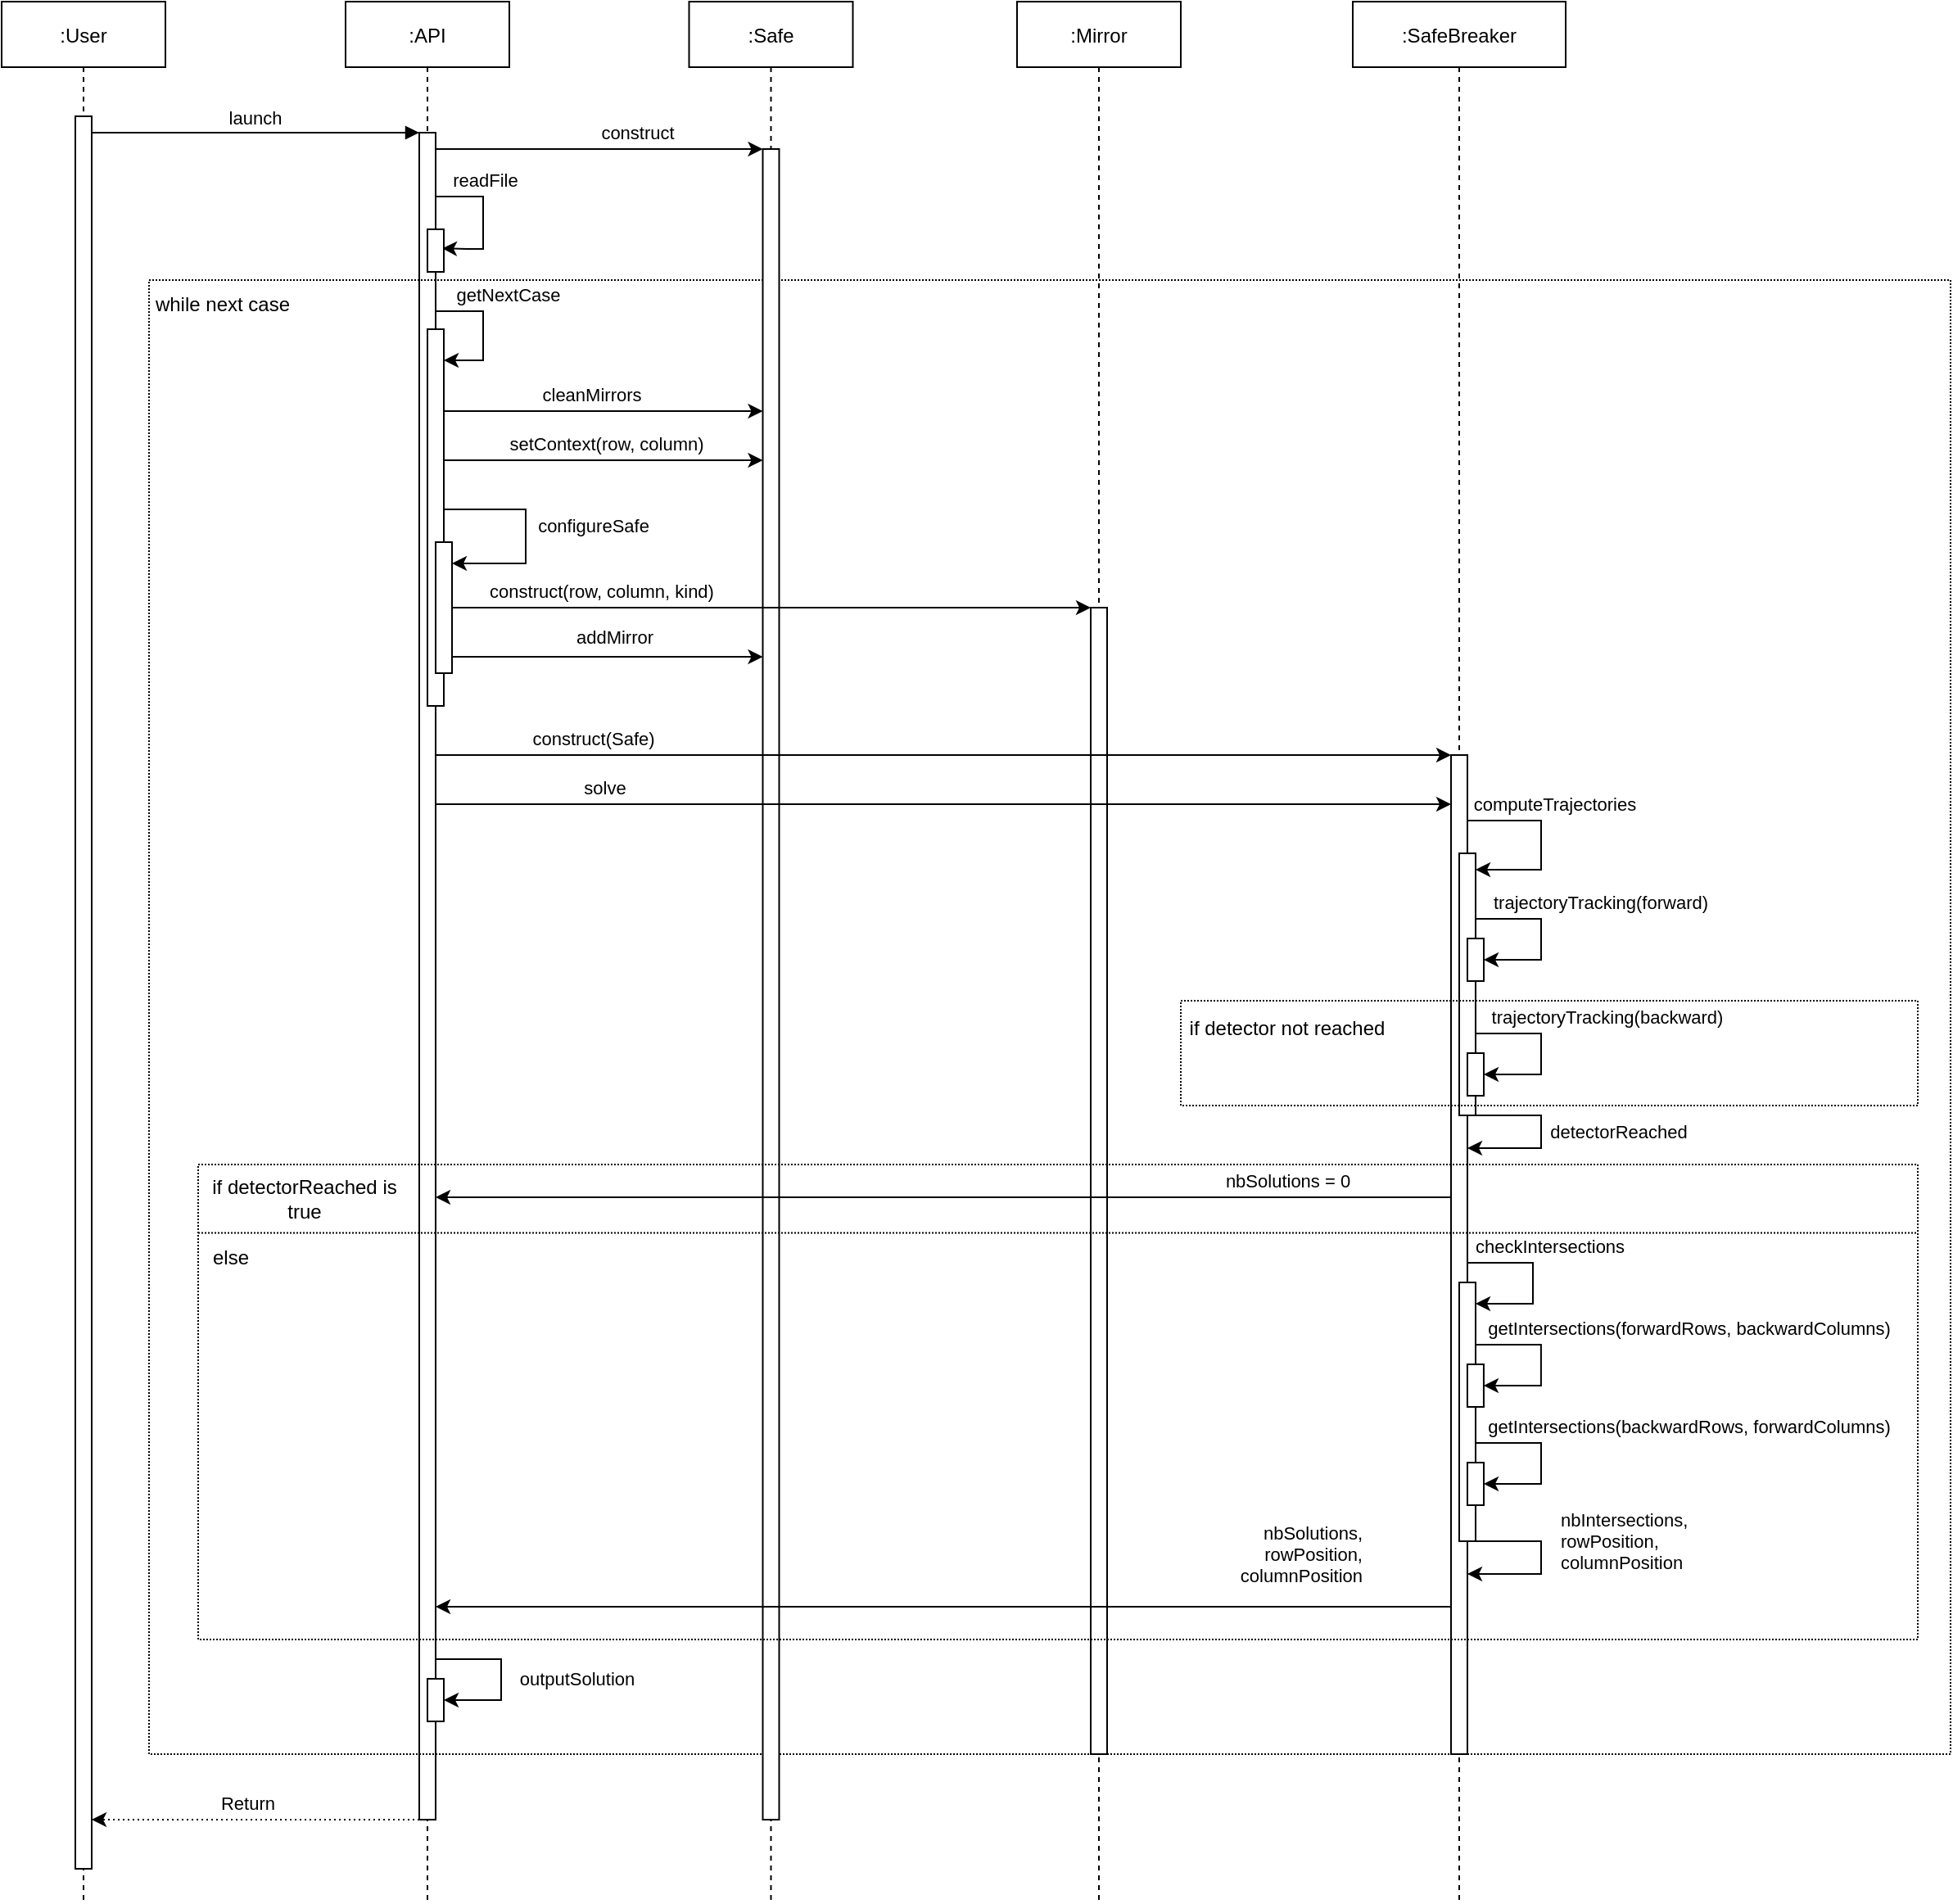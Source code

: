 <mxfile version="16.1.2" type="device"><diagram id="kgpKYQtTHZ0yAKxKKP6v" name="Page-1"><mxGraphModel dx="2021" dy="1124" grid="1" gridSize="10" guides="1" tooltips="1" connect="1" arrows="1" fold="1" page="1" pageScale="1" pageWidth="850" pageHeight="1100" math="0" shadow="0"><root><mxCell id="0"/><mxCell id="1" parent="0"/><mxCell id="3nuBFxr9cyL0pnOWT2aG-1" value=":User" style="shape=umlLifeline;perimeter=lifelinePerimeter;container=1;collapsible=0;recursiveResize=0;rounded=0;shadow=0;strokeWidth=1;" parent="1" vertex="1"><mxGeometry x="60" y="80" width="100" height="1160" as="geometry"/></mxCell><mxCell id="3nuBFxr9cyL0pnOWT2aG-2" value="" style="points=[];perimeter=orthogonalPerimeter;rounded=0;shadow=0;strokeWidth=1;" parent="3nuBFxr9cyL0pnOWT2aG-1" vertex="1"><mxGeometry x="45" y="70" width="10" height="1070" as="geometry"/></mxCell><mxCell id="sIu5jZUTUCnrcuRrc436-7" style="edgeStyle=orthogonalEdgeStyle;rounded=0;orthogonalLoop=1;jettySize=auto;html=1;" parent="1" source="3nuBFxr9cyL0pnOWT2aG-6" target="sIu5jZUTUCnrcuRrc436-2" edge="1"><mxGeometry relative="1" as="geometry"><Array as="points"><mxPoint x="415" y="170"/><mxPoint x="415" y="170"/></Array></mxGeometry></mxCell><mxCell id="xLgINV9zRyRl-bJl8zhX-2" value="construct" style="edgeLabel;html=1;align=center;verticalAlign=middle;resizable=0;points=[];" parent="sIu5jZUTUCnrcuRrc436-7" vertex="1" connectable="0"><mxGeometry x="0.753" y="-1" relative="1" as="geometry"><mxPoint x="-52" y="-11" as="offset"/></mxGeometry></mxCell><mxCell id="3nuBFxr9cyL0pnOWT2aG-5" value=":API" style="shape=umlLifeline;perimeter=lifelinePerimeter;container=1;collapsible=0;recursiveResize=0;rounded=0;shadow=0;strokeWidth=1;" parent="1" vertex="1"><mxGeometry x="270" y="80" width="100" height="1160" as="geometry"/></mxCell><mxCell id="xLgINV9zRyRl-bJl8zhX-10" style="edgeStyle=orthogonalEdgeStyle;rounded=0;orthogonalLoop=1;jettySize=auto;html=1;entryX=0.9;entryY=0.449;entryDx=0;entryDy=0;entryPerimeter=0;" parent="3nuBFxr9cyL0pnOWT2aG-5" target="xLgINV9zRyRl-bJl8zhX-8" edge="1"><mxGeometry relative="1" as="geometry"><mxPoint x="54" y="119" as="sourcePoint"/><Array as="points"><mxPoint x="84" y="119"/><mxPoint x="84" y="151"/><mxPoint x="74" y="151"/></Array></mxGeometry></mxCell><mxCell id="xLgINV9zRyRl-bJl8zhX-11" value="readFile" style="edgeLabel;html=1;align=center;verticalAlign=middle;resizable=0;points=[];" parent="xLgINV9zRyRl-bJl8zhX-10" vertex="1" connectable="0"><mxGeometry x="-0.514" y="1" relative="1" as="geometry"><mxPoint x="10" y="-9" as="offset"/></mxGeometry></mxCell><mxCell id="3nuBFxr9cyL0pnOWT2aG-6" value="" style="points=[];perimeter=orthogonalPerimeter;rounded=0;shadow=0;strokeWidth=1;" parent="3nuBFxr9cyL0pnOWT2aG-5" vertex="1"><mxGeometry x="45" y="80" width="10" height="1030" as="geometry"/></mxCell><mxCell id="xLgINV9zRyRl-bJl8zhX-8" value="" style="points=[];perimeter=orthogonalPerimeter;rounded=0;shadow=0;strokeWidth=1;" parent="3nuBFxr9cyL0pnOWT2aG-5" vertex="1"><mxGeometry x="50" y="139" width="10" height="26" as="geometry"/></mxCell><mxCell id="xLgINV9zRyRl-bJl8zhX-34" style="edgeStyle=orthogonalEdgeStyle;rounded=0;orthogonalLoop=1;jettySize=auto;html=1;" parent="3nuBFxr9cyL0pnOWT2aG-5" target="xLgINV9zRyRl-bJl8zhX-33" edge="1"><mxGeometry relative="1" as="geometry"><mxPoint x="60.0" y="310" as="sourcePoint"/><Array as="points"><mxPoint x="110" y="310"/><mxPoint x="110" y="343"/></Array></mxGeometry></mxCell><mxCell id="xLgINV9zRyRl-bJl8zhX-35" value="configureSafe" style="edgeLabel;html=1;align=center;verticalAlign=middle;resizable=0;points=[];" parent="xLgINV9zRyRl-bJl8zhX-34" vertex="1" connectable="0"><mxGeometry x="-0.527" y="1" relative="1" as="geometry"><mxPoint x="60" y="11" as="offset"/></mxGeometry></mxCell><mxCell id="xLgINV9zRyRl-bJl8zhX-13" value="" style="points=[];perimeter=orthogonalPerimeter;rounded=0;shadow=0;strokeWidth=1;" parent="3nuBFxr9cyL0pnOWT2aG-5" vertex="1"><mxGeometry x="50" y="200" width="10" height="230" as="geometry"/></mxCell><mxCell id="xLgINV9zRyRl-bJl8zhX-15" style="edgeStyle=orthogonalEdgeStyle;rounded=0;orthogonalLoop=1;jettySize=auto;html=1;" parent="3nuBFxr9cyL0pnOWT2aG-5" source="3nuBFxr9cyL0pnOWT2aG-6" target="xLgINV9zRyRl-bJl8zhX-13" edge="1"><mxGeometry relative="1" as="geometry"><mxPoint x="54" y="189" as="sourcePoint"/><Array as="points"><mxPoint x="84" y="189"/><mxPoint x="84" y="219"/></Array></mxGeometry></mxCell><mxCell id="xLgINV9zRyRl-bJl8zhX-16" value="getNextCase" style="edgeLabel;html=1;align=center;verticalAlign=middle;resizable=0;points=[];" parent="xLgINV9zRyRl-bJl8zhX-15" vertex="1" connectable="0"><mxGeometry x="-0.514" y="1" relative="1" as="geometry"><mxPoint x="24" y="-9" as="offset"/></mxGeometry></mxCell><mxCell id="xLgINV9zRyRl-bJl8zhX-33" value="" style="points=[];perimeter=orthogonalPerimeter;rounded=0;shadow=0;strokeWidth=1;" parent="3nuBFxr9cyL0pnOWT2aG-5" vertex="1"><mxGeometry x="55" y="330" width="10" height="80" as="geometry"/></mxCell><mxCell id="xLgINV9zRyRl-bJl8zhX-86" value="while next case" style="text;html=1;strokeColor=none;fillColor=none;align=center;verticalAlign=middle;whiteSpace=wrap;rounded=0;dashed=1;dashPattern=1 1;" parent="3nuBFxr9cyL0pnOWT2aG-5" vertex="1"><mxGeometry x="-120" y="170" width="90" height="30" as="geometry"/></mxCell><mxCell id="xLgINV9zRyRl-bJl8zhX-85" value="" style="rounded=0;whiteSpace=wrap;html=1;fillColor=none;dashed=1;dashPattern=1 1;" parent="3nuBFxr9cyL0pnOWT2aG-5" vertex="1"><mxGeometry x="-120" y="170" width="1100" height="900" as="geometry"/></mxCell><mxCell id="3nuBFxr9cyL0pnOWT2aG-8" value="launch" style="verticalAlign=bottom;endArrow=block;entryX=0;entryY=0;shadow=0;strokeWidth=1;" parent="1" source="3nuBFxr9cyL0pnOWT2aG-2" target="3nuBFxr9cyL0pnOWT2aG-6" edge="1"><mxGeometry relative="1" as="geometry"><mxPoint x="210" y="160" as="sourcePoint"/></mxGeometry></mxCell><mxCell id="sIu5jZUTUCnrcuRrc436-1" value=":Safe" style="shape=umlLifeline;perimeter=lifelinePerimeter;container=1;collapsible=0;recursiveResize=0;rounded=0;shadow=0;strokeWidth=1;" parent="1" vertex="1"><mxGeometry x="479.75" y="80" width="100" height="1160" as="geometry"/></mxCell><mxCell id="sIu5jZUTUCnrcuRrc436-2" value="" style="points=[];perimeter=orthogonalPerimeter;rounded=0;shadow=0;strokeWidth=1;" parent="sIu5jZUTUCnrcuRrc436-1" vertex="1"><mxGeometry x="45" y="90" width="10" height="1020" as="geometry"/></mxCell><mxCell id="sIu5jZUTUCnrcuRrc436-3" value=":Mirror" style="shape=umlLifeline;perimeter=lifelinePerimeter;container=1;collapsible=0;recursiveResize=0;rounded=0;shadow=0;strokeWidth=1;" parent="1" vertex="1"><mxGeometry x="680" y="80" width="100" height="1160" as="geometry"/></mxCell><mxCell id="sIu5jZUTUCnrcuRrc436-4" value="" style="points=[];perimeter=orthogonalPerimeter;rounded=0;shadow=0;strokeWidth=1;" parent="sIu5jZUTUCnrcuRrc436-3" vertex="1"><mxGeometry x="45" y="370" width="10" height="700" as="geometry"/></mxCell><mxCell id="sIu5jZUTUCnrcuRrc436-5" value=":SafeBreaker" style="shape=umlLifeline;perimeter=lifelinePerimeter;container=0;collapsible=0;recursiveResize=0;rounded=0;shadow=0;strokeWidth=1;" parent="1" vertex="1"><mxGeometry x="885" y="80" width="130" height="1160" as="geometry"/></mxCell><mxCell id="xLgINV9zRyRl-bJl8zhX-6" style="edgeStyle=orthogonalEdgeStyle;rounded=0;orthogonalLoop=1;jettySize=auto;html=1;" parent="1" target="sIu5jZUTUCnrcuRrc436-6" edge="1"><mxGeometry relative="1" as="geometry"><mxPoint x="325" y="570" as="sourcePoint"/><mxPoint x="945" y="570" as="targetPoint"/><Array as="points"><mxPoint x="880" y="570"/><mxPoint x="880" y="570"/></Array></mxGeometry></mxCell><mxCell id="xLgINV9zRyRl-bJl8zhX-7" value="solve" style="edgeLabel;html=1;align=center;verticalAlign=middle;resizable=0;points=[];" parent="xLgINV9zRyRl-bJl8zhX-6" vertex="1" connectable="0"><mxGeometry x="-0.656" y="3" relative="1" as="geometry"><mxPoint x="-4" y="-7" as="offset"/></mxGeometry></mxCell><mxCell id="xLgINV9zRyRl-bJl8zhX-23" style="edgeStyle=orthogonalEdgeStyle;rounded=0;orthogonalLoop=1;jettySize=auto;html=1;" parent="1" source="xLgINV9zRyRl-bJl8zhX-13" target="sIu5jZUTUCnrcuRrc436-2" edge="1"><mxGeometry relative="1" as="geometry"><Array as="points"><mxPoint x="435" y="360"/><mxPoint x="435" y="360"/></Array></mxGeometry></mxCell><mxCell id="xLgINV9zRyRl-bJl8zhX-24" value="setContext(row, column)" style="edgeLabel;html=1;align=center;verticalAlign=middle;resizable=0;points=[];" parent="xLgINV9zRyRl-bJl8zhX-23" vertex="1" connectable="0"><mxGeometry x="0.103" y="-1" relative="1" as="geometry"><mxPoint x="-9" y="-11" as="offset"/></mxGeometry></mxCell><mxCell id="xLgINV9zRyRl-bJl8zhX-25" style="edgeStyle=orthogonalEdgeStyle;rounded=0;orthogonalLoop=1;jettySize=auto;html=1;" parent="1" source="xLgINV9zRyRl-bJl8zhX-33" target="sIu5jZUTUCnrcuRrc436-2" edge="1"><mxGeometry relative="1" as="geometry"><mxPoint x="465" y="460" as="targetPoint"/><Array as="points"><mxPoint x="370" y="480"/><mxPoint x="370" y="480"/></Array></mxGeometry></mxCell><mxCell id="xLgINV9zRyRl-bJl8zhX-26" value="addMirror" style="edgeLabel;html=1;align=center;verticalAlign=middle;resizable=0;points=[];" parent="xLgINV9zRyRl-bJl8zhX-25" vertex="1" connectable="0"><mxGeometry x="0.246" relative="1" as="geometry"><mxPoint x="-19" y="-12" as="offset"/></mxGeometry></mxCell><mxCell id="xLgINV9zRyRl-bJl8zhX-31" style="edgeStyle=orthogonalEdgeStyle;rounded=0;orthogonalLoop=1;jettySize=auto;html=1;" parent="1" source="xLgINV9zRyRl-bJl8zhX-13" target="sIu5jZUTUCnrcuRrc436-2" edge="1"><mxGeometry relative="1" as="geometry"><Array as="points"><mxPoint x="445" y="330"/><mxPoint x="445" y="330"/></Array></mxGeometry></mxCell><mxCell id="xLgINV9zRyRl-bJl8zhX-32" value="cleanMirrors" style="edgeLabel;html=1;align=center;verticalAlign=middle;resizable=0;points=[];" parent="xLgINV9zRyRl-bJl8zhX-31" vertex="1" connectable="0"><mxGeometry x="-0.163" y="1" relative="1" as="geometry"><mxPoint x="8" y="-9" as="offset"/></mxGeometry></mxCell><mxCell id="xLgINV9zRyRl-bJl8zhX-68" style="edgeStyle=orthogonalEdgeStyle;rounded=0;orthogonalLoop=1;jettySize=auto;html=1;strokeColor=default;" parent="1" source="xLgINV9zRyRl-bJl8zhX-33" target="sIu5jZUTUCnrcuRrc436-4" edge="1"><mxGeometry relative="1" as="geometry"><Array as="points"><mxPoint x="520" y="450"/><mxPoint x="520" y="450"/></Array></mxGeometry></mxCell><mxCell id="xLgINV9zRyRl-bJl8zhX-69" value="construct(row, column, kind)" style="edgeLabel;html=1;align=center;verticalAlign=middle;resizable=0;points=[];" parent="xLgINV9zRyRl-bJl8zhX-68" vertex="1" connectable="0"><mxGeometry x="-0.327" y="-1" relative="1" as="geometry"><mxPoint x="-40" y="-11" as="offset"/></mxGeometry></mxCell><mxCell id="xLgINV9zRyRl-bJl8zhX-70" style="edgeStyle=orthogonalEdgeStyle;rounded=0;orthogonalLoop=1;jettySize=auto;html=1;strokeColor=default;" parent="1" source="3nuBFxr9cyL0pnOWT2aG-6" target="sIu5jZUTUCnrcuRrc436-6" edge="1"><mxGeometry relative="1" as="geometry"><Array as="points"><mxPoint x="620" y="540"/><mxPoint x="620" y="540"/></Array></mxGeometry></mxCell><mxCell id="xLgINV9zRyRl-bJl8zhX-71" value="construct(Safe)" style="edgeLabel;html=1;align=center;verticalAlign=middle;resizable=0;points=[];" parent="xLgINV9zRyRl-bJl8zhX-70" vertex="1" connectable="0"><mxGeometry x="-0.572" y="-1" relative="1" as="geometry"><mxPoint x="-37" y="-11" as="offset"/></mxGeometry></mxCell><mxCell id="xLgINV9zRyRl-bJl8zhX-82" style="edgeStyle=orthogonalEdgeStyle;rounded=0;orthogonalLoop=1;jettySize=auto;html=1;strokeColor=default;" parent="1" source="sIu5jZUTUCnrcuRrc436-6" target="3nuBFxr9cyL0pnOWT2aG-6" edge="1"><mxGeometry relative="1" as="geometry"><Array as="points"><mxPoint x="480" y="810"/><mxPoint x="480" y="810"/></Array></mxGeometry></mxCell><mxCell id="xLgINV9zRyRl-bJl8zhX-83" value="nbSolutions = 0" style="edgeLabel;html=1;align=center;verticalAlign=middle;resizable=0;points=[];" parent="xLgINV9zRyRl-bJl8zhX-82" vertex="1" connectable="0"><mxGeometry x="-0.642" y="3" relative="1" as="geometry"><mxPoint x="11" y="-13" as="offset"/></mxGeometry></mxCell><mxCell id="xLgINV9zRyRl-bJl8zhX-37" style="edgeStyle=orthogonalEdgeStyle;rounded=0;orthogonalLoop=1;jettySize=auto;html=1;" parent="1" target="xLgINV9zRyRl-bJl8zhX-36" edge="1"><mxGeometry relative="1" as="geometry"><mxPoint x="955" y="580" as="sourcePoint"/><Array as="points"><mxPoint x="1000" y="580"/><mxPoint x="1000" y="610"/></Array></mxGeometry></mxCell><mxCell id="xLgINV9zRyRl-bJl8zhX-38" value="computeTrajectories" style="edgeLabel;html=1;align=center;verticalAlign=middle;resizable=0;points=[];" parent="xLgINV9zRyRl-bJl8zhX-37" vertex="1" connectable="0"><mxGeometry x="-0.504" relative="1" as="geometry"><mxPoint x="24" y="-10" as="offset"/></mxGeometry></mxCell><mxCell id="sIu5jZUTUCnrcuRrc436-6" value="" style="points=[];perimeter=orthogonalPerimeter;rounded=0;shadow=0;strokeWidth=1;" parent="1" vertex="1"><mxGeometry x="945" y="540" width="10" height="610" as="geometry"/></mxCell><mxCell id="xLgINV9zRyRl-bJl8zhX-41" style="edgeStyle=orthogonalEdgeStyle;rounded=0;orthogonalLoop=1;jettySize=auto;html=1;" parent="1" source="xLgINV9zRyRl-bJl8zhX-36" target="xLgINV9zRyRl-bJl8zhX-39" edge="1"><mxGeometry relative="1" as="geometry"><Array as="points"><mxPoint x="1000" y="640"/><mxPoint x="1000" y="665"/></Array></mxGeometry></mxCell><mxCell id="xLgINV9zRyRl-bJl8zhX-43" value="trajectoryTracking(forward)" style="edgeLabel;html=1;align=center;verticalAlign=middle;resizable=0;points=[];" parent="xLgINV9zRyRl-bJl8zhX-41" vertex="1" connectable="0"><mxGeometry x="-0.445" relative="1" as="geometry"><mxPoint x="48" y="-10" as="offset"/></mxGeometry></mxCell><mxCell id="xLgINV9zRyRl-bJl8zhX-36" value="" style="points=[];perimeter=orthogonalPerimeter;rounded=0;shadow=0;strokeWidth=1;" parent="1" vertex="1"><mxGeometry x="950" y="600" width="10" height="160" as="geometry"/></mxCell><mxCell id="xLgINV9zRyRl-bJl8zhX-39" value="" style="points=[];perimeter=orthogonalPerimeter;rounded=0;shadow=0;strokeWidth=1;" parent="1" vertex="1"><mxGeometry x="955" y="652" width="10" height="26" as="geometry"/></mxCell><mxCell id="xLgINV9zRyRl-bJl8zhX-44" style="edgeStyle=orthogonalEdgeStyle;rounded=0;orthogonalLoop=1;jettySize=auto;html=1;" parent="1" target="xLgINV9zRyRl-bJl8zhX-46" edge="1"><mxGeometry relative="1" as="geometry"><mxPoint x="960" y="710.0" as="sourcePoint"/><Array as="points"><mxPoint x="1000" y="710"/><mxPoint x="1000" y="735"/></Array></mxGeometry></mxCell><mxCell id="xLgINV9zRyRl-bJl8zhX-45" value="trajectoryTracking(backward)" style="edgeLabel;html=1;align=center;verticalAlign=middle;resizable=0;points=[];" parent="xLgINV9zRyRl-bJl8zhX-44" vertex="1" connectable="0"><mxGeometry x="-0.445" relative="1" as="geometry"><mxPoint x="52" y="-10" as="offset"/></mxGeometry></mxCell><mxCell id="xLgINV9zRyRl-bJl8zhX-46" value="" style="points=[];perimeter=orthogonalPerimeter;rounded=0;shadow=0;strokeWidth=1;" parent="1" vertex="1"><mxGeometry x="955" y="722" width="10" height="26" as="geometry"/></mxCell><mxCell id="xLgINV9zRyRl-bJl8zhX-66" style="edgeStyle=orthogonalEdgeStyle;rounded=0;orthogonalLoop=1;jettySize=auto;html=1;" parent="1" edge="1"><mxGeometry relative="1" as="geometry"><mxPoint x="959.97" y="760" as="sourcePoint"/><Array as="points"><mxPoint x="1000" y="760"/><mxPoint x="1000" y="780"/><mxPoint x="955" y="780"/></Array><mxPoint x="955" y="780" as="targetPoint"/></mxGeometry></mxCell><mxCell id="xLgINV9zRyRl-bJl8zhX-67" value="detectorReached" style="edgeLabel;html=1;align=center;verticalAlign=middle;resizable=0;points=[];" parent="xLgINV9zRyRl-bJl8zhX-66" vertex="1" connectable="0"><mxGeometry x="-0.445" relative="1" as="geometry"><mxPoint x="58" y="10" as="offset"/></mxGeometry></mxCell><mxCell id="xLgINV9zRyRl-bJl8zhX-75" value="" style="rounded=0;whiteSpace=wrap;html=1;fillColor=none;dashed=1;dashPattern=1 1;" parent="1" vertex="1"><mxGeometry x="780" y="690" width="450" height="64" as="geometry"/></mxCell><mxCell id="xLgINV9zRyRl-bJl8zhX-76" value="if detector not reached" style="text;html=1;strokeColor=none;fillColor=none;align=center;verticalAlign=middle;whiteSpace=wrap;rounded=0;" parent="1" vertex="1"><mxGeometry x="780" y="692" width="130" height="30" as="geometry"/></mxCell><mxCell id="xLgINV9zRyRl-bJl8zhX-59" style="edgeStyle=orthogonalEdgeStyle;rounded=0;orthogonalLoop=1;jettySize=auto;html=1;" parent="1" target="xLgINV9zRyRl-bJl8zhX-61" edge="1"><mxGeometry relative="1" as="geometry"><mxPoint x="325" y="1092" as="sourcePoint"/><Array as="points"><mxPoint x="365" y="1092"/><mxPoint x="365" y="1117"/></Array></mxGeometry></mxCell><mxCell id="xLgINV9zRyRl-bJl8zhX-60" value="outputSolution" style="edgeLabel;html=1;align=center;verticalAlign=middle;resizable=0;points=[];" parent="xLgINV9zRyRl-bJl8zhX-59" vertex="1" connectable="0"><mxGeometry x="-0.445" relative="1" as="geometry"><mxPoint x="58" y="12" as="offset"/></mxGeometry></mxCell><mxCell id="xLgINV9zRyRl-bJl8zhX-61" value="" style="points=[];perimeter=orthogonalPerimeter;rounded=0;shadow=0;strokeWidth=1;" parent="1" vertex="1"><mxGeometry x="320" y="1104" width="10" height="26" as="geometry"/></mxCell><mxCell id="xLgINV9zRyRl-bJl8zhX-47" style="edgeStyle=orthogonalEdgeStyle;rounded=0;orthogonalLoop=1;jettySize=auto;html=1;" parent="1" target="xLgINV9zRyRl-bJl8zhX-49" edge="1"><mxGeometry relative="1" as="geometry"><mxPoint x="955" y="850.0" as="sourcePoint"/><Array as="points"><mxPoint x="995" y="850"/><mxPoint x="995" y="875"/></Array></mxGeometry></mxCell><mxCell id="xLgINV9zRyRl-bJl8zhX-48" value="checkIntersections" style="edgeLabel;html=1;align=center;verticalAlign=middle;resizable=0;points=[];" parent="xLgINV9zRyRl-bJl8zhX-47" vertex="1" connectable="0"><mxGeometry x="-0.445" relative="1" as="geometry"><mxPoint x="22" y="-10" as="offset"/></mxGeometry></mxCell><mxCell id="xLgINV9zRyRl-bJl8zhX-64" style="edgeStyle=orthogonalEdgeStyle;rounded=0;orthogonalLoop=1;jettySize=auto;html=1;" parent="1" source="xLgINV9zRyRl-bJl8zhX-49" edge="1"><mxGeometry relative="1" as="geometry"><mxPoint x="955" y="1040" as="targetPoint"/><Array as="points"><mxPoint x="1000" y="1020"/><mxPoint x="1000" y="1040"/><mxPoint x="955" y="1040"/></Array></mxGeometry></mxCell><mxCell id="xLgINV9zRyRl-bJl8zhX-49" value="" style="points=[];perimeter=orthogonalPerimeter;rounded=0;shadow=0;strokeWidth=1;" parent="1" vertex="1"><mxGeometry x="950" y="862" width="10" height="158" as="geometry"/></mxCell><mxCell id="xLgINV9zRyRl-bJl8zhX-50" style="edgeStyle=orthogonalEdgeStyle;rounded=0;orthogonalLoop=1;jettySize=auto;html=1;" parent="1" target="xLgINV9zRyRl-bJl8zhX-52" edge="1"><mxGeometry relative="1" as="geometry"><mxPoint x="959.97" y="900.0" as="sourcePoint"/><Array as="points"><mxPoint x="999.97" y="900"/><mxPoint x="999.97" y="925"/></Array></mxGeometry></mxCell><mxCell id="xLgINV9zRyRl-bJl8zhX-51" value="getIntersections(forwardRows, backwardColumns)" style="edgeLabel;html=1;align=center;verticalAlign=middle;resizable=0;points=[];" parent="xLgINV9zRyRl-bJl8zhX-50" vertex="1" connectable="0"><mxGeometry x="-0.445" relative="1" as="geometry"><mxPoint x="102" y="-10" as="offset"/></mxGeometry></mxCell><mxCell id="xLgINV9zRyRl-bJl8zhX-52" value="" style="points=[];perimeter=orthogonalPerimeter;rounded=0;shadow=0;strokeWidth=1;" parent="1" vertex="1"><mxGeometry x="954.97" y="912" width="10" height="26" as="geometry"/></mxCell><mxCell id="xLgINV9zRyRl-bJl8zhX-53" style="edgeStyle=orthogonalEdgeStyle;rounded=0;orthogonalLoop=1;jettySize=auto;html=1;" parent="1" target="xLgINV9zRyRl-bJl8zhX-55" edge="1"><mxGeometry relative="1" as="geometry"><mxPoint x="960" y="960.0" as="sourcePoint"/><Array as="points"><mxPoint x="1000" y="960"/><mxPoint x="1000" y="985"/></Array></mxGeometry></mxCell><mxCell id="xLgINV9zRyRl-bJl8zhX-54" value="getIntersections(backwardRows, forwardColumns)" style="edgeLabel;html=1;align=center;verticalAlign=middle;resizable=0;points=[];" parent="xLgINV9zRyRl-bJl8zhX-53" vertex="1" connectable="0"><mxGeometry x="-0.445" relative="1" as="geometry"><mxPoint x="102" y="-10" as="offset"/></mxGeometry></mxCell><mxCell id="xLgINV9zRyRl-bJl8zhX-55" value="" style="points=[];perimeter=orthogonalPerimeter;rounded=0;shadow=0;strokeWidth=1;" parent="1" vertex="1"><mxGeometry x="955" y="972" width="10" height="26" as="geometry"/></mxCell><mxCell id="xLgINV9zRyRl-bJl8zhX-56" style="edgeStyle=orthogonalEdgeStyle;rounded=0;orthogonalLoop=1;jettySize=auto;html=1;" parent="1" edge="1"><mxGeometry relative="1" as="geometry"><mxPoint x="945" y="1060" as="sourcePoint"/><mxPoint x="325" y="1060" as="targetPoint"/><Array as="points"><mxPoint x="650" y="1060"/><mxPoint x="650" y="1060"/></Array></mxGeometry></mxCell><mxCell id="xLgINV9zRyRl-bJl8zhX-57" value="nbSolutions, &lt;br&gt;rowPosition,&lt;br&gt;&amp;nbsp;columnPosition" style="edgeLabel;html=1;align=right;verticalAlign=middle;resizable=0;points=[];" parent="xLgINV9zRyRl-bJl8zhX-56" vertex="1" connectable="0"><mxGeometry x="-0.698" y="-1" relative="1" as="geometry"><mxPoint x="40" y="-31" as="offset"/></mxGeometry></mxCell><mxCell id="xLgINV9zRyRl-bJl8zhX-65" value="nbIntersections, &lt;br&gt;rowPosition,&lt;br&gt;columnPosition" style="edgeLabel;html=1;align=left;verticalAlign=middle;resizable=0;points=[];" parent="1" vertex="1" connectable="0"><mxGeometry x="1010" y="1020" as="geometry"/></mxCell><mxCell id="xLgINV9zRyRl-bJl8zhX-77" value="" style="rounded=0;whiteSpace=wrap;html=1;fillColor=none;dashed=1;dashPattern=1 1;" parent="1" vertex="1"><mxGeometry x="180" y="790" width="1050" height="290" as="geometry"/></mxCell><mxCell id="xLgINV9zRyRl-bJl8zhX-78" value="" style="endArrow=none;html=1;rounded=0;strokeColor=default;exitX=0;exitY=0.144;exitDx=0;exitDy=0;exitPerimeter=0;entryX=1;entryY=0.144;entryDx=0;entryDy=0;entryPerimeter=0;dashed=1;dashPattern=1 1;" parent="1" source="xLgINV9zRyRl-bJl8zhX-77" target="xLgINV9zRyRl-bJl8zhX-77" edge="1"><mxGeometry width="50" height="50" relative="1" as="geometry"><mxPoint x="500" y="640" as="sourcePoint"/><mxPoint x="1240" y="842" as="targetPoint"/></mxGeometry></mxCell><mxCell id="xLgINV9zRyRl-bJl8zhX-80" value="if detectorReached is true" style="text;html=1;strokeColor=none;fillColor=none;align=center;verticalAlign=middle;whiteSpace=wrap;rounded=0;" parent="1" vertex="1"><mxGeometry x="180" y="790" width="130" height="42" as="geometry"/></mxCell><mxCell id="xLgINV9zRyRl-bJl8zhX-81" value="else" style="text;html=1;strokeColor=none;fillColor=none;align=center;verticalAlign=middle;whiteSpace=wrap;rounded=0;" parent="1" vertex="1"><mxGeometry x="180" y="832" width="40" height="30" as="geometry"/></mxCell><mxCell id="xLgINV9zRyRl-bJl8zhX-87" style="edgeStyle=orthogonalEdgeStyle;rounded=0;orthogonalLoop=1;jettySize=auto;html=1;dashed=1;strokeColor=default;dashPattern=1 2;" parent="1" source="3nuBFxr9cyL0pnOWT2aG-6" target="3nuBFxr9cyL0pnOWT2aG-2" edge="1"><mxGeometry relative="1" as="geometry"><Array as="points"><mxPoint x="160" y="1190"/><mxPoint x="160" y="1190"/></Array></mxGeometry></mxCell><mxCell id="xLgINV9zRyRl-bJl8zhX-89" value="Return" style="edgeLabel;html=1;align=center;verticalAlign=middle;resizable=0;points=[];" parent="xLgINV9zRyRl-bJl8zhX-87" vertex="1" connectable="0"><mxGeometry x="0.08" relative="1" as="geometry"><mxPoint x="3" y="-10" as="offset"/></mxGeometry></mxCell></root></mxGraphModel></diagram></mxfile>